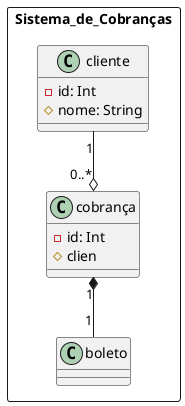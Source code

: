 @startuml sisDeCobrança
  package Sistema_de_Cobranças <<rectangle>> {
    class cliente {
      - id: Int
      # nome: String
    }
    class cobrança {
      - id: Int
      # clien
    }
    cliente "1" --o "0..*" cobrança
    class boleto {}
    cobrança "1" *-- "1" boleto
  }
@enduml